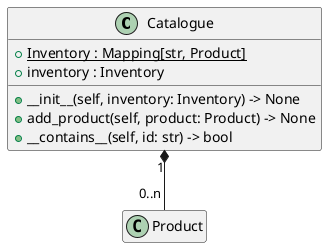 @startuml
hide empty members

class Catalogue {
  + {static} Inventory : Mapping[str, Product]
  + inventory : Inventory
  + __init__(self, inventory: Inventory) -> None
  + add_product(self, product: Product) -> None
  + __contains__(self, id: str) -> bool
}

class Product {
}

Catalogue "1" *-- "0..n" Product
@enduml